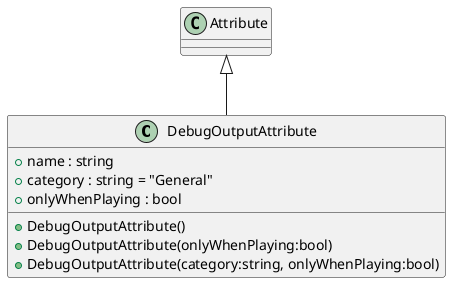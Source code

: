@startuml
class DebugOutputAttribute {
    + name : string
    + category : string = "General"
    + onlyWhenPlaying : bool
    + DebugOutputAttribute()
    + DebugOutputAttribute(onlyWhenPlaying:bool)
    + DebugOutputAttribute(category:string, onlyWhenPlaying:bool)
}
Attribute <|-- DebugOutputAttribute
@enduml
